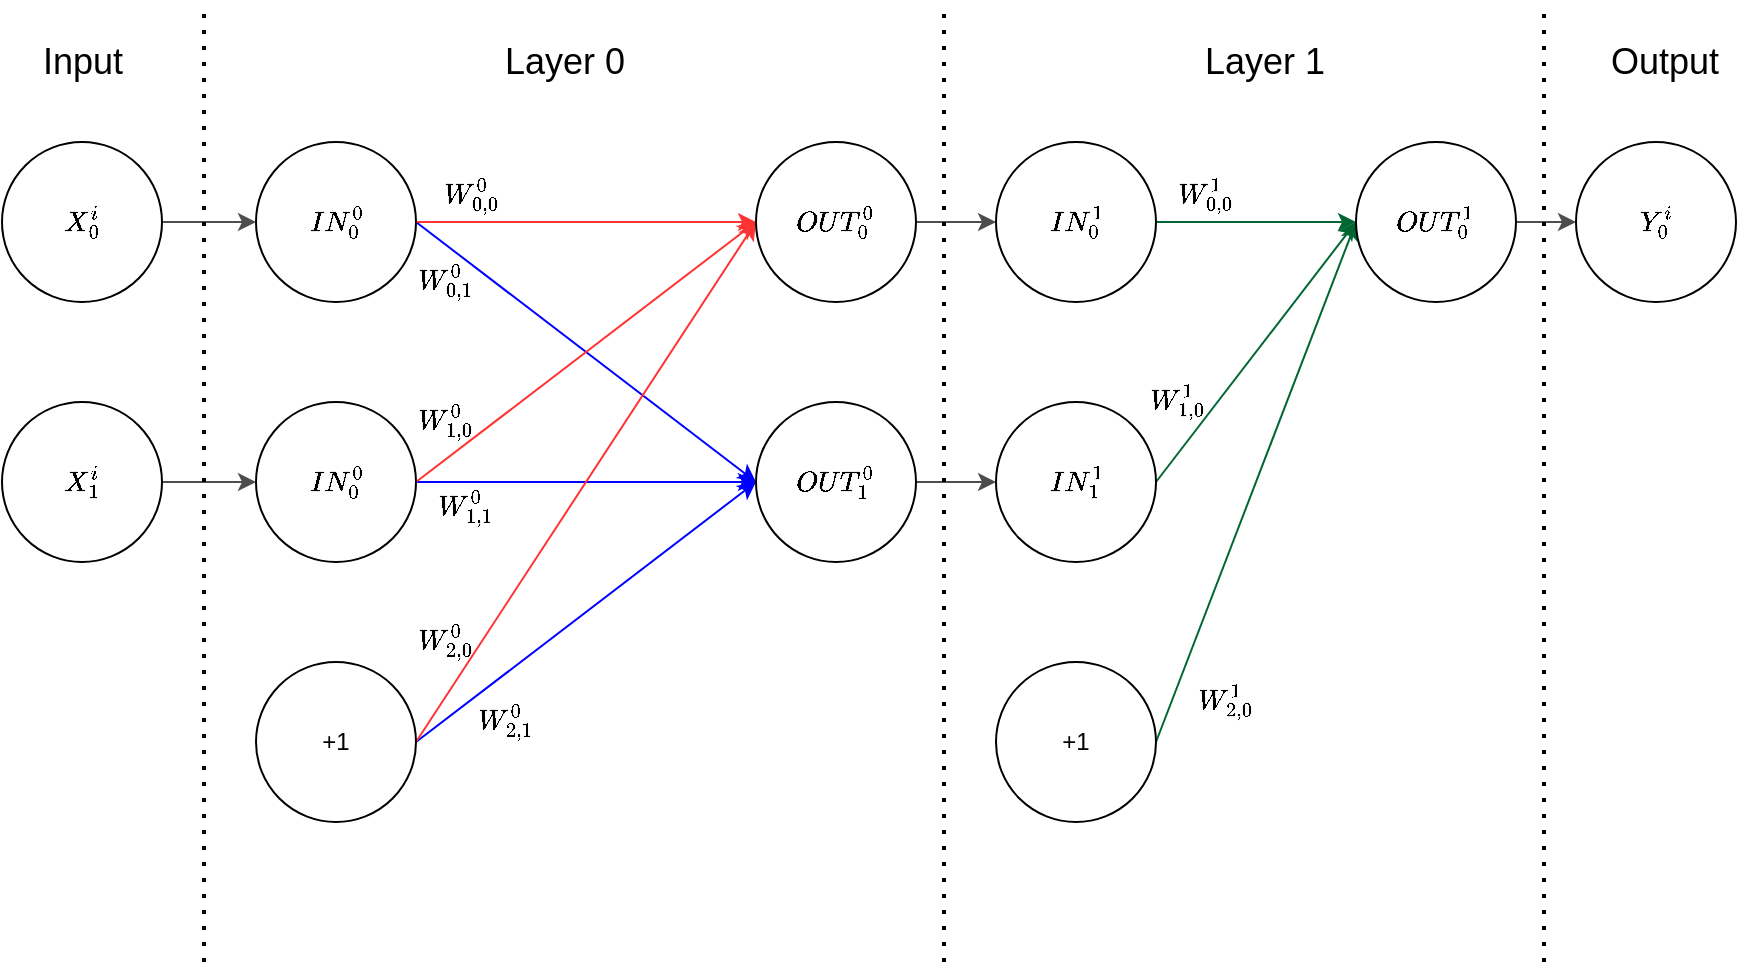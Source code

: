 <mxfile version="15.7.0" type="device"><diagram id="steMM7t9Jyg1RCIUOmPm" name="Page-1"><mxGraphModel dx="2070" dy="651" grid="1" gridSize="10" guides="1" tooltips="1" connect="1" arrows="1" fold="1" page="1" pageScale="1" pageWidth="2339" pageHeight="3300" math="1" shadow="0"><root><mxCell id="0"/><mxCell id="1" parent="0"/><mxCell id="V-OdVtXYXRRJl8dvTP-3-74" style="edgeStyle=none;rounded=0;orthogonalLoop=1;jettySize=auto;html=1;exitX=1;exitY=0.5;exitDx=0;exitDy=0;strokeColor=#0000FF;" edge="1" parent="1" source="V-OdVtXYXRRJl8dvTP-3-1"><mxGeometry relative="1" as="geometry"><mxPoint x="476" y="250" as="targetPoint"/></mxGeometry></mxCell><mxCell id="V-OdVtXYXRRJl8dvTP-3-77" style="edgeStyle=none;rounded=0;orthogonalLoop=1;jettySize=auto;html=1;exitX=1;exitY=0.5;exitDx=0;exitDy=0;strokeColor=#FF3333;" edge="1" parent="1" source="V-OdVtXYXRRJl8dvTP-3-1"><mxGeometry relative="1" as="geometry"><mxPoint x="476" y="120" as="targetPoint"/></mxGeometry></mxCell><mxCell id="V-OdVtXYXRRJl8dvTP-3-1" value="$$IN^0_0$$" style="ellipse;whiteSpace=wrap;html=1;" vertex="1" parent="1"><mxGeometry x="226" y="80" width="80" height="80" as="geometry"/></mxCell><mxCell id="V-OdVtXYXRRJl8dvTP-3-73" style="edgeStyle=none;rounded=0;orthogonalLoop=1;jettySize=auto;html=1;exitX=1;exitY=0.5;exitDx=0;exitDy=0;strokeColor=#0000FF;" edge="1" parent="1" source="V-OdVtXYXRRJl8dvTP-3-67"><mxGeometry relative="1" as="geometry"><mxPoint x="476" y="250" as="targetPoint"/></mxGeometry></mxCell><mxCell id="V-OdVtXYXRRJl8dvTP-3-76" style="edgeStyle=none;rounded=0;orthogonalLoop=1;jettySize=auto;html=1;exitX=1;exitY=0.5;exitDx=0;exitDy=0;strokeColor=#FF3333;" edge="1" parent="1" source="V-OdVtXYXRRJl8dvTP-3-67"><mxGeometry relative="1" as="geometry"><mxPoint x="476" y="120" as="targetPoint"/></mxGeometry></mxCell><mxCell id="V-OdVtXYXRRJl8dvTP-3-67" value="$$IN^0_0$$" style="ellipse;whiteSpace=wrap;html=1;" vertex="1" parent="1"><mxGeometry x="226" y="210" width="80" height="80" as="geometry"/></mxCell><mxCell id="V-OdVtXYXRRJl8dvTP-3-72" style="rounded=0;orthogonalLoop=1;jettySize=auto;html=1;exitX=1;exitY=0.5;exitDx=0;exitDy=0;entryX=0;entryY=0.5;entryDx=0;entryDy=0;strokeColor=#0000FF;" edge="1" parent="1" source="V-OdVtXYXRRJl8dvTP-3-68" target="V-OdVtXYXRRJl8dvTP-3-70"><mxGeometry relative="1" as="geometry"/></mxCell><mxCell id="V-OdVtXYXRRJl8dvTP-3-75" style="edgeStyle=none;rounded=0;orthogonalLoop=1;jettySize=auto;html=1;exitX=1;exitY=0.5;exitDx=0;exitDy=0;entryX=0;entryY=0.5;entryDx=0;entryDy=0;strokeColor=#FF3333;" edge="1" parent="1" source="V-OdVtXYXRRJl8dvTP-3-68" target="V-OdVtXYXRRJl8dvTP-3-69"><mxGeometry relative="1" as="geometry"/></mxCell><mxCell id="V-OdVtXYXRRJl8dvTP-3-68" value="+1" style="ellipse;whiteSpace=wrap;html=1;" vertex="1" parent="1"><mxGeometry x="226" y="340" width="80" height="80" as="geometry"/></mxCell><mxCell id="V-OdVtXYXRRJl8dvTP-3-91" style="edgeStyle=none;rounded=0;orthogonalLoop=1;jettySize=auto;html=1;exitX=1;exitY=0.5;exitDx=0;exitDy=0;entryX=0;entryY=0.5;entryDx=0;entryDy=0;strokeColor=#4D4D4D;" edge="1" parent="1" source="V-OdVtXYXRRJl8dvTP-3-69" target="V-OdVtXYXRRJl8dvTP-3-87"><mxGeometry relative="1" as="geometry"/></mxCell><mxCell id="V-OdVtXYXRRJl8dvTP-3-69" value="$$OUT^0_0$$" style="ellipse;whiteSpace=wrap;html=1;" vertex="1" parent="1"><mxGeometry x="476" y="80" width="80" height="80" as="geometry"/></mxCell><mxCell id="V-OdVtXYXRRJl8dvTP-3-92" style="edgeStyle=none;rounded=0;orthogonalLoop=1;jettySize=auto;html=1;exitX=1;exitY=0.5;exitDx=0;exitDy=0;entryX=0;entryY=0.5;entryDx=0;entryDy=0;strokeColor=#4D4D4D;" edge="1" parent="1" source="V-OdVtXYXRRJl8dvTP-3-70" target="V-OdVtXYXRRJl8dvTP-3-88"><mxGeometry relative="1" as="geometry"/></mxCell><mxCell id="V-OdVtXYXRRJl8dvTP-3-70" value="$$OUT^0_1$$" style="ellipse;whiteSpace=wrap;html=1;" vertex="1" parent="1"><mxGeometry x="476" y="210" width="80" height="80" as="geometry"/></mxCell><mxCell id="V-OdVtXYXRRJl8dvTP-3-85" value="$$W^0_{0,0}$$" style="text;html=1;align=center;verticalAlign=middle;resizable=0;points=[];autosize=1;strokeColor=none;fillColor=none;" vertex="1" parent="1"><mxGeometry x="283" y="97" width="100" height="20" as="geometry"/></mxCell><mxCell id="V-OdVtXYXRRJl8dvTP-3-95" style="edgeStyle=none;rounded=0;orthogonalLoop=1;jettySize=auto;html=1;exitX=1;exitY=0.5;exitDx=0;exitDy=0;entryX=0;entryY=0.5;entryDx=0;entryDy=0;strokeColor=#006633;" edge="1" parent="1" source="V-OdVtXYXRRJl8dvTP-3-87" target="V-OdVtXYXRRJl8dvTP-3-94"><mxGeometry relative="1" as="geometry"/></mxCell><mxCell id="V-OdVtXYXRRJl8dvTP-3-87" value="$$IN^1_0$$" style="ellipse;whiteSpace=wrap;html=1;" vertex="1" parent="1"><mxGeometry x="596" y="80" width="80" height="80" as="geometry"/></mxCell><mxCell id="V-OdVtXYXRRJl8dvTP-3-96" style="edgeStyle=none;rounded=0;orthogonalLoop=1;jettySize=auto;html=1;exitX=1;exitY=0.5;exitDx=0;exitDy=0;strokeColor=#006633;" edge="1" parent="1" source="V-OdVtXYXRRJl8dvTP-3-88"><mxGeometry relative="1" as="geometry"><mxPoint x="776" y="120" as="targetPoint"/></mxGeometry></mxCell><mxCell id="V-OdVtXYXRRJl8dvTP-3-88" value="$$IN^1_1$$" style="ellipse;whiteSpace=wrap;html=1;" vertex="1" parent="1"><mxGeometry x="596" y="210" width="80" height="80" as="geometry"/></mxCell><mxCell id="V-OdVtXYXRRJl8dvTP-3-97" style="edgeStyle=none;rounded=0;orthogonalLoop=1;jettySize=auto;html=1;exitX=1;exitY=0.5;exitDx=0;exitDy=0;strokeColor=#006633;" edge="1" parent="1" source="V-OdVtXYXRRJl8dvTP-3-93"><mxGeometry relative="1" as="geometry"><mxPoint x="776" y="120" as="targetPoint"/></mxGeometry></mxCell><mxCell id="V-OdVtXYXRRJl8dvTP-3-93" value="+1" style="ellipse;whiteSpace=wrap;html=1;" vertex="1" parent="1"><mxGeometry x="596" y="340" width="80" height="80" as="geometry"/></mxCell><mxCell id="V-OdVtXYXRRJl8dvTP-3-101" style="edgeStyle=none;rounded=0;orthogonalLoop=1;jettySize=auto;html=1;exitX=1;exitY=0.5;exitDx=0;exitDy=0;entryX=0;entryY=0.5;entryDx=0;entryDy=0;strokeColor=#4D4D4D;" edge="1" parent="1" source="V-OdVtXYXRRJl8dvTP-3-94" target="V-OdVtXYXRRJl8dvTP-3-100"><mxGeometry relative="1" as="geometry"/></mxCell><mxCell id="V-OdVtXYXRRJl8dvTP-3-94" value="$$OUT^1_{0}$$" style="ellipse;whiteSpace=wrap;html=1;" vertex="1" parent="1"><mxGeometry x="776" y="80" width="80" height="80" as="geometry"/></mxCell><mxCell id="V-OdVtXYXRRJl8dvTP-3-100" value="$$Y^i_{0}$$" style="ellipse;whiteSpace=wrap;html=1;" vertex="1" parent="1"><mxGeometry x="886" y="80" width="80" height="80" as="geometry"/></mxCell><mxCell id="V-OdVtXYXRRJl8dvTP-3-105" style="edgeStyle=none;rounded=0;orthogonalLoop=1;jettySize=auto;html=1;exitX=1;exitY=0.5;exitDx=0;exitDy=0;entryX=0;entryY=0.5;entryDx=0;entryDy=0;strokeColor=#4D4D4D;" edge="1" parent="1" source="V-OdVtXYXRRJl8dvTP-3-102" target="V-OdVtXYXRRJl8dvTP-3-1"><mxGeometry relative="1" as="geometry"/></mxCell><mxCell id="V-OdVtXYXRRJl8dvTP-3-102" value="$$X^i_{0}$$" style="ellipse;whiteSpace=wrap;html=1;" vertex="1" parent="1"><mxGeometry x="99" y="80" width="80" height="80" as="geometry"/></mxCell><mxCell id="V-OdVtXYXRRJl8dvTP-3-104" style="edgeStyle=none;rounded=0;orthogonalLoop=1;jettySize=auto;html=1;exitX=1;exitY=0.5;exitDx=0;exitDy=0;entryX=0;entryY=0.5;entryDx=0;entryDy=0;strokeColor=#4D4D4D;" edge="1" parent="1" source="V-OdVtXYXRRJl8dvTP-3-103" target="V-OdVtXYXRRJl8dvTP-3-67"><mxGeometry relative="1" as="geometry"/></mxCell><mxCell id="V-OdVtXYXRRJl8dvTP-3-103" value="$$X^i_{1}$$" style="ellipse;whiteSpace=wrap;html=1;" vertex="1" parent="1"><mxGeometry x="99" y="210" width="80" height="80" as="geometry"/></mxCell><mxCell id="V-OdVtXYXRRJl8dvTP-3-106" value="" style="endArrow=none;dashed=1;html=1;dashPattern=1 3;strokeWidth=2;rounded=0;" edge="1" parent="1"><mxGeometry width="50" height="50" relative="1" as="geometry"><mxPoint x="200" y="490" as="sourcePoint"/><mxPoint x="200" y="10" as="targetPoint"/></mxGeometry></mxCell><mxCell id="V-OdVtXYXRRJl8dvTP-3-107" value="&lt;font style=&quot;font-size: 18px&quot;&gt;Layer 0&lt;/font&gt;" style="text;html=1;align=center;verticalAlign=middle;resizable=0;points=[];autosize=1;strokeColor=none;fillColor=none;" vertex="1" parent="1"><mxGeometry x="340" y="30" width="80" height="20" as="geometry"/></mxCell><mxCell id="V-OdVtXYXRRJl8dvTP-3-108" value="" style="endArrow=none;dashed=1;html=1;dashPattern=1 3;strokeWidth=2;rounded=0;" edge="1" parent="1"><mxGeometry width="50" height="50" relative="1" as="geometry"><mxPoint x="570" y="490" as="sourcePoint"/><mxPoint x="570" y="10" as="targetPoint"/></mxGeometry></mxCell><mxCell id="V-OdVtXYXRRJl8dvTP-3-109" value="" style="endArrow=none;dashed=1;html=1;dashPattern=1 3;strokeWidth=2;rounded=0;" edge="1" parent="1"><mxGeometry width="50" height="50" relative="1" as="geometry"><mxPoint x="870" y="490" as="sourcePoint"/><mxPoint x="870" y="10" as="targetPoint"/></mxGeometry></mxCell><mxCell id="V-OdVtXYXRRJl8dvTP-3-110" value="&lt;font style=&quot;font-size: 18px&quot;&gt;Layer 1&lt;/font&gt;" style="text;html=1;align=center;verticalAlign=middle;resizable=0;points=[];autosize=1;strokeColor=none;fillColor=none;" vertex="1" parent="1"><mxGeometry x="690" y="30" width="80" height="20" as="geometry"/></mxCell><mxCell id="V-OdVtXYXRRJl8dvTP-3-111" value="&lt;font style=&quot;font-size: 18px&quot;&gt;Input&lt;/font&gt;" style="text;html=1;align=center;verticalAlign=middle;resizable=0;points=[];autosize=1;strokeColor=none;fillColor=none;" vertex="1" parent="1"><mxGeometry x="109" y="30" width="60" height="20" as="geometry"/></mxCell><mxCell id="V-OdVtXYXRRJl8dvTP-3-112" value="&lt;font style=&quot;font-size: 18px&quot;&gt;Output&lt;/font&gt;" style="text;html=1;align=center;verticalAlign=middle;resizable=0;points=[];autosize=1;strokeColor=none;fillColor=none;" vertex="1" parent="1"><mxGeometry x="895" y="30" width="70" height="20" as="geometry"/></mxCell><mxCell id="V-OdVtXYXRRJl8dvTP-3-113" value="$$W^0_{0,1}$$" style="text;html=1;align=center;verticalAlign=middle;resizable=0;points=[];autosize=1;strokeColor=none;fillColor=none;" vertex="1" parent="1"><mxGeometry x="270" y="140" width="100" height="20" as="geometry"/></mxCell><mxCell id="V-OdVtXYXRRJl8dvTP-3-114" value="$$W^0_{1,0}$$" style="text;html=1;align=center;verticalAlign=middle;resizable=0;points=[];autosize=1;strokeColor=none;fillColor=none;" vertex="1" parent="1"><mxGeometry x="270" y="210" width="100" height="20" as="geometry"/></mxCell><mxCell id="V-OdVtXYXRRJl8dvTP-3-115" value="$$W^0_{1,1}$$" style="text;html=1;align=center;verticalAlign=middle;resizable=0;points=[];autosize=1;strokeColor=none;fillColor=none;" vertex="1" parent="1"><mxGeometry x="280" y="253" width="100" height="20" as="geometry"/></mxCell><mxCell id="V-OdVtXYXRRJl8dvTP-3-116" value="$$W^0_{2,0}$$" style="text;html=1;align=center;verticalAlign=middle;resizable=0;points=[];autosize=1;strokeColor=none;fillColor=none;" vertex="1" parent="1"><mxGeometry x="270" y="320" width="100" height="20" as="geometry"/></mxCell><mxCell id="V-OdVtXYXRRJl8dvTP-3-117" value="$$W^0_{2,1}$$" style="text;html=1;align=center;verticalAlign=middle;resizable=0;points=[];autosize=1;strokeColor=none;fillColor=none;" vertex="1" parent="1"><mxGeometry x="300" y="360" width="100" height="20" as="geometry"/></mxCell><mxCell id="V-OdVtXYXRRJl8dvTP-3-118" value="$$W^1_{0,0}$$" style="text;html=1;align=center;verticalAlign=middle;resizable=0;points=[];autosize=1;strokeColor=none;fillColor=none;" vertex="1" parent="1"><mxGeometry x="650" y="97" width="100" height="20" as="geometry"/></mxCell><mxCell id="V-OdVtXYXRRJl8dvTP-3-119" value="$$W^1_{1,0}$$" style="text;html=1;align=center;verticalAlign=middle;resizable=0;points=[];autosize=1;strokeColor=none;fillColor=none;" vertex="1" parent="1"><mxGeometry x="636" y="200" width="100" height="20" as="geometry"/></mxCell><mxCell id="V-OdVtXYXRRJl8dvTP-3-120" value="$$W^1_{2,0}$$" style="text;html=1;align=center;verticalAlign=middle;resizable=0;points=[];autosize=1;strokeColor=none;fillColor=none;" vertex="1" parent="1"><mxGeometry x="660" y="350" width="100" height="20" as="geometry"/></mxCell></root></mxGraphModel></diagram></mxfile>